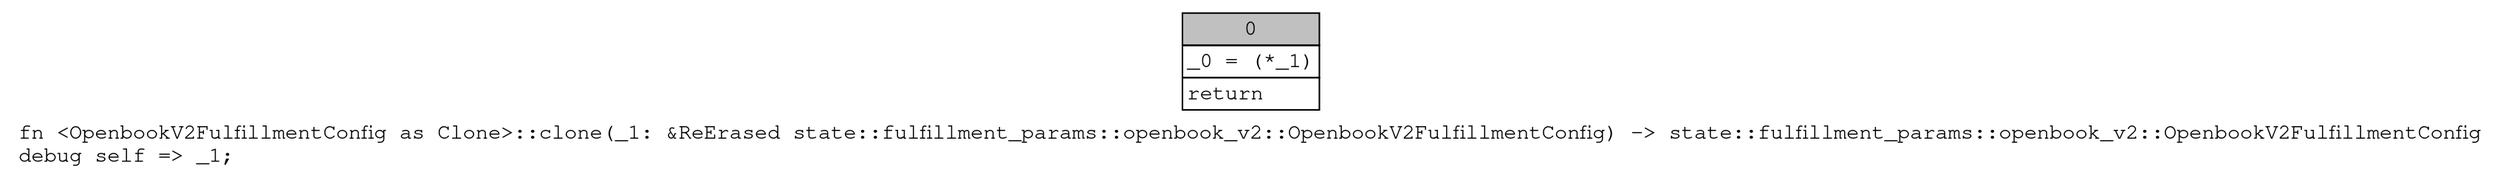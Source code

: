 digraph Mir_0_16212 {
    graph [fontname="Courier, monospace"];
    node [fontname="Courier, monospace"];
    edge [fontname="Courier, monospace"];
    label=<fn &lt;OpenbookV2FulfillmentConfig as Clone&gt;::clone(_1: &amp;ReErased state::fulfillment_params::openbook_v2::OpenbookV2FulfillmentConfig) -&gt; state::fulfillment_params::openbook_v2::OpenbookV2FulfillmentConfig<br align="left"/>debug self =&gt; _1;<br align="left"/>>;
    bb0__0_16212 [shape="none", label=<<table border="0" cellborder="1" cellspacing="0"><tr><td bgcolor="gray" align="center" colspan="1">0</td></tr><tr><td align="left" balign="left">_0 = (*_1)<br/></td></tr><tr><td align="left">return</td></tr></table>>];
}
